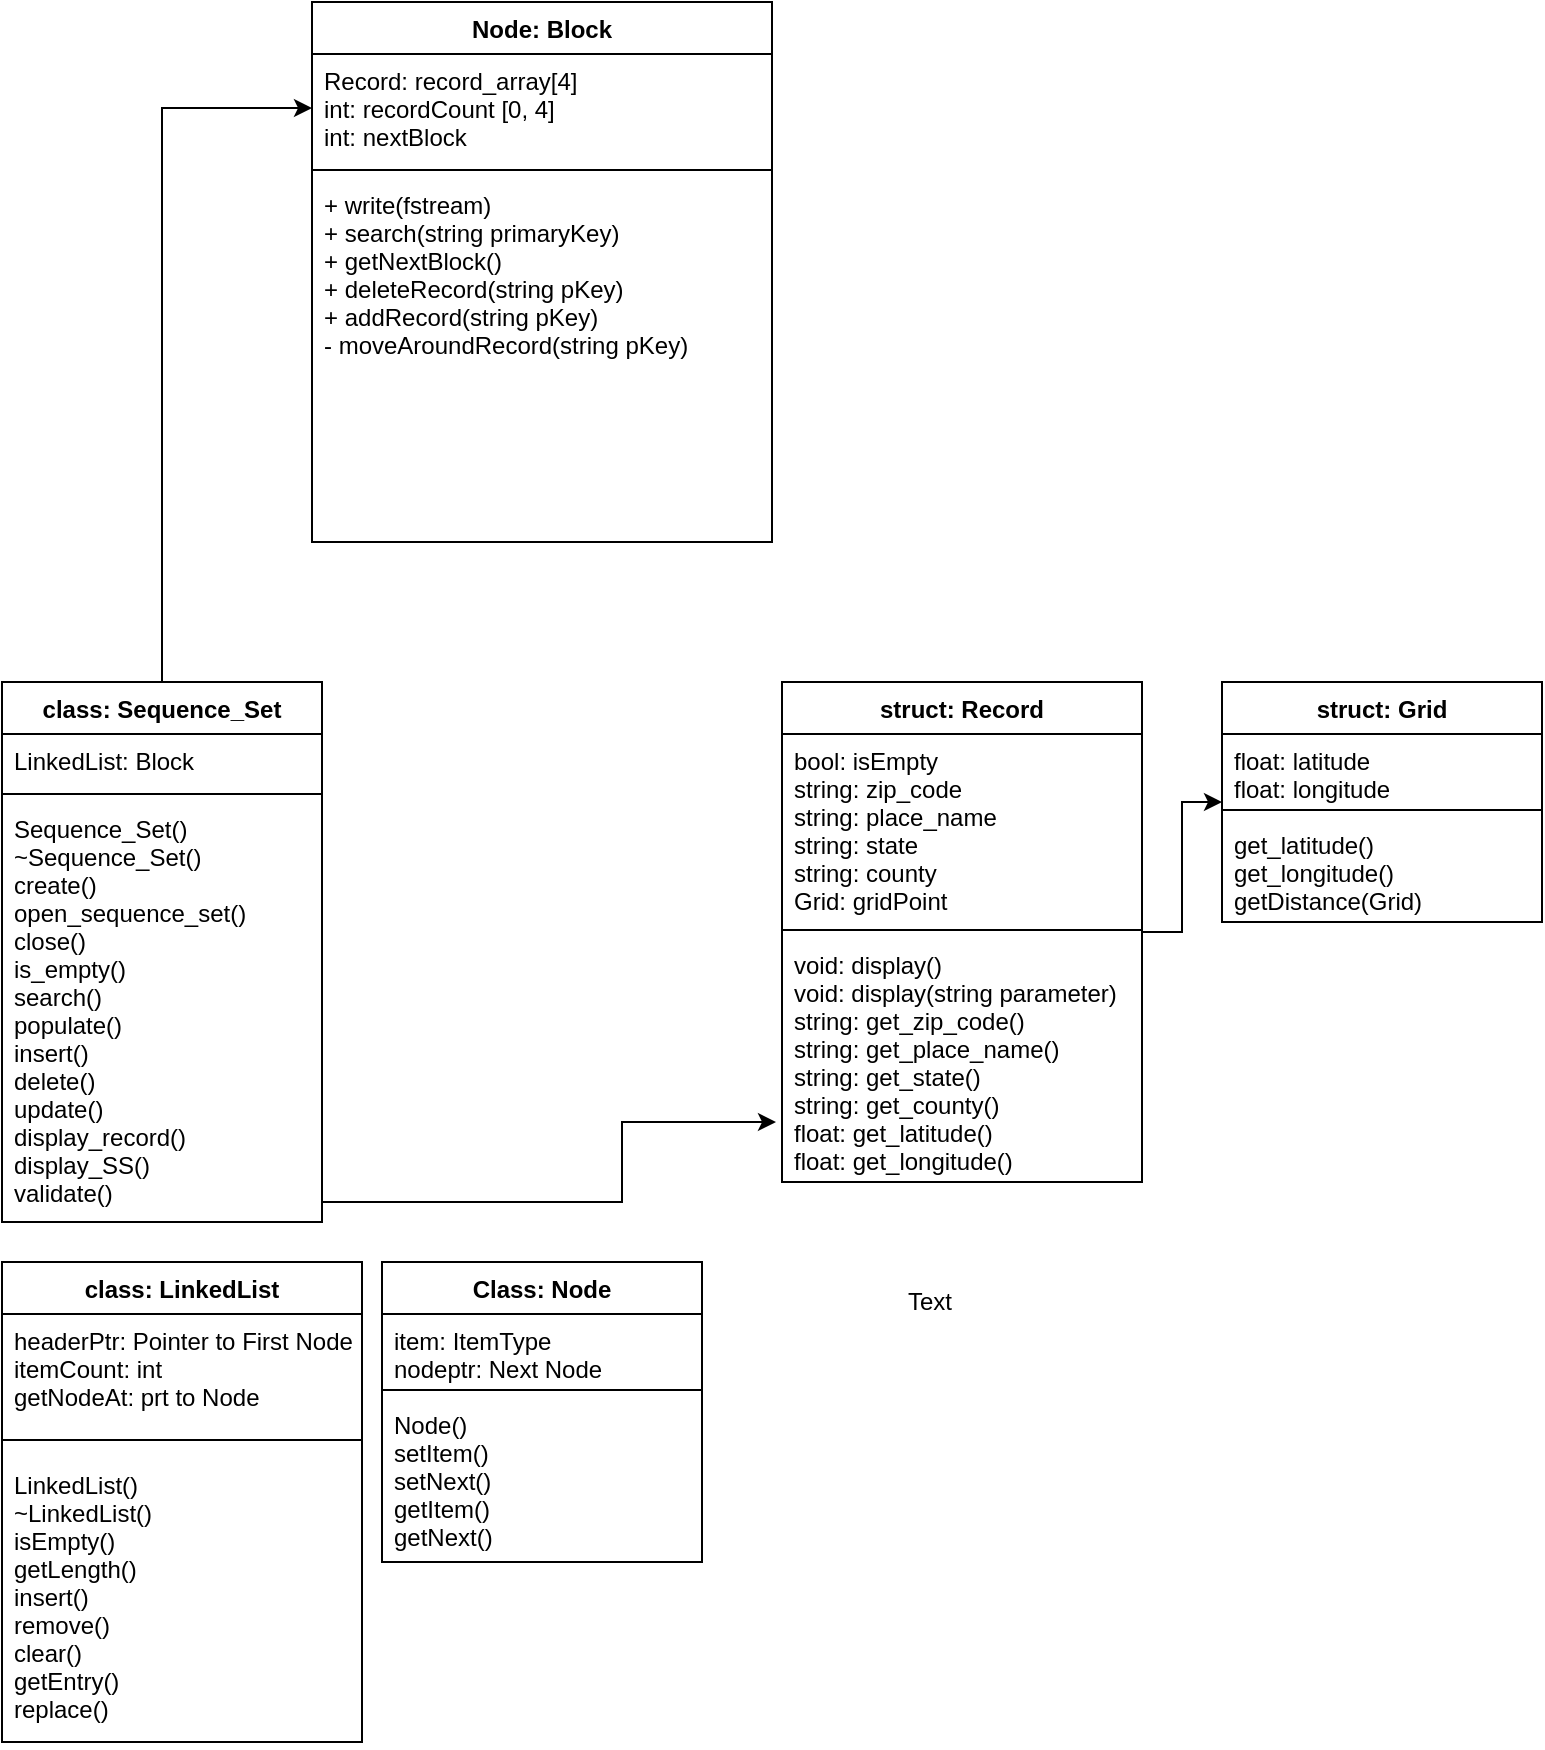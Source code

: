 <mxfile version="12.1.9" type="github" pages="1">
  <diagram id="Ys3HZVprmhT14fWjxTii" name="Page-1">
    <mxGraphModel dx="706" dy="495" grid="1" gridSize="10" guides="1" tooltips="1" connect="1" arrows="1" fold="1" page="1" pageScale="1" pageWidth="850" pageHeight="1100" math="0" shadow="0">
      <root>
        <mxCell id="0"/>
        <mxCell id="1" parent="0"/>
        <mxCell id="Z5_UFI_bqKNKYEiBKsY_-32" value="" style="edgeStyle=orthogonalEdgeStyle;rounded=0;orthogonalLoop=1;jettySize=auto;html=1;entryX=0;entryY=0.5;entryDx=0;entryDy=0;" edge="1" parent="1" source="Z5_UFI_bqKNKYEiBKsY_-33" target="Z5_UFI_bqKNKYEiBKsY_-38">
          <mxGeometry relative="1" as="geometry"/>
        </mxCell>
        <mxCell id="Z5_UFI_bqKNKYEiBKsY_-33" value="class: Sequence_Set" style="swimlane;fontStyle=1;align=center;verticalAlign=top;childLayout=stackLayout;horizontal=1;startSize=26;horizontalStack=0;resizeParent=1;resizeParentMax=0;resizeLast=0;collapsible=1;marginBottom=0;" vertex="1" parent="1">
          <mxGeometry x="70" y="400" width="160" height="270" as="geometry"/>
        </mxCell>
        <mxCell id="Z5_UFI_bqKNKYEiBKsY_-34" value="LinkedList: Block" style="text;strokeColor=none;fillColor=none;align=left;verticalAlign=top;spacingLeft=4;spacingRight=4;overflow=hidden;rotatable=0;points=[[0,0.5],[1,0.5]];portConstraint=eastwest;" vertex="1" parent="Z5_UFI_bqKNKYEiBKsY_-33">
          <mxGeometry y="26" width="160" height="26" as="geometry"/>
        </mxCell>
        <mxCell id="Z5_UFI_bqKNKYEiBKsY_-35" value="" style="line;strokeWidth=1;fillColor=none;align=left;verticalAlign=middle;spacingTop=-1;spacingLeft=3;spacingRight=3;rotatable=0;labelPosition=right;points=[];portConstraint=eastwest;" vertex="1" parent="Z5_UFI_bqKNKYEiBKsY_-33">
          <mxGeometry y="52" width="160" height="8" as="geometry"/>
        </mxCell>
        <mxCell id="Z5_UFI_bqKNKYEiBKsY_-36" value="Sequence_Set()&#xa;~Sequence_Set()&#xa;create()&#xa;open_sequence_set()&#xa;close()&#xa;is_empty()&#xa;search()&#xa;populate()&#xa;insert()&#xa;delete()&#xa;update()&#xa;display_record()&#xa;display_SS()&#xa;validate()" style="text;strokeColor=none;fillColor=none;align=left;verticalAlign=top;spacingLeft=4;spacingRight=4;overflow=hidden;rotatable=0;points=[[0,0.5],[1,0.5]];portConstraint=eastwest;" vertex="1" parent="Z5_UFI_bqKNKYEiBKsY_-33">
          <mxGeometry y="60" width="160" height="210" as="geometry"/>
        </mxCell>
        <mxCell id="Z5_UFI_bqKNKYEiBKsY_-37" value="Node: Block" style="swimlane;fontStyle=1;align=center;verticalAlign=top;childLayout=stackLayout;horizontal=1;startSize=26;horizontalStack=0;resizeParent=1;resizeParentMax=0;resizeLast=0;collapsible=1;marginBottom=0;" vertex="1" parent="1">
          <mxGeometry x="225" y="60" width="230" height="270" as="geometry"/>
        </mxCell>
        <mxCell id="Z5_UFI_bqKNKYEiBKsY_-38" value="Record: record_array[4]&#xa;int: recordCount [0, 4]&#xa;int: nextBlock" style="text;strokeColor=none;fillColor=none;align=left;verticalAlign=top;spacingLeft=4;spacingRight=4;overflow=hidden;rotatable=0;points=[[0,0.5],[1,0.5]];portConstraint=eastwest;" vertex="1" parent="Z5_UFI_bqKNKYEiBKsY_-37">
          <mxGeometry y="26" width="230" height="54" as="geometry"/>
        </mxCell>
        <mxCell id="Z5_UFI_bqKNKYEiBKsY_-39" value="" style="line;strokeWidth=1;fillColor=none;align=left;verticalAlign=middle;spacingTop=-1;spacingLeft=3;spacingRight=3;rotatable=0;labelPosition=right;points=[];portConstraint=eastwest;" vertex="1" parent="Z5_UFI_bqKNKYEiBKsY_-37">
          <mxGeometry y="80" width="230" height="8" as="geometry"/>
        </mxCell>
        <mxCell id="Z5_UFI_bqKNKYEiBKsY_-40" value="+ write(fstream)&#xa;+ search(string primaryKey)&#xa;+ getNextBlock()&#xa;+ deleteRecord(string pKey)&#xa;+ addRecord(string pKey)&#xa;- moveAroundRecord(string pKey)" style="text;strokeColor=none;fillColor=none;align=left;verticalAlign=top;spacingLeft=4;spacingRight=4;overflow=hidden;rotatable=0;points=[[0,0.5],[1,0.5]];portConstraint=eastwest;" vertex="1" parent="Z5_UFI_bqKNKYEiBKsY_-37">
          <mxGeometry y="88" width="230" height="182" as="geometry"/>
        </mxCell>
        <mxCell id="Z5_UFI_bqKNKYEiBKsY_-41" value="" style="edgeStyle=orthogonalEdgeStyle;rounded=0;orthogonalLoop=1;jettySize=auto;html=1;" edge="1" parent="1" source="Z5_UFI_bqKNKYEiBKsY_-42" target="Z5_UFI_bqKNKYEiBKsY_-46">
          <mxGeometry relative="1" as="geometry"/>
        </mxCell>
        <mxCell id="Z5_UFI_bqKNKYEiBKsY_-42" value="struct: Record" style="swimlane;fontStyle=1;align=center;verticalAlign=top;childLayout=stackLayout;horizontal=1;startSize=26;horizontalStack=0;resizeParent=1;resizeParentMax=0;resizeLast=0;collapsible=1;marginBottom=0;" vertex="1" parent="1">
          <mxGeometry x="460" y="400" width="180" height="250" as="geometry"/>
        </mxCell>
        <mxCell id="Z5_UFI_bqKNKYEiBKsY_-43" value="bool: isEmpty&#xa;string: zip_code&#xa;string: place_name&#xa;string: state&#xa;string: county&#xa;Grid: gridPoint&#xa;" style="text;strokeColor=none;fillColor=none;align=left;verticalAlign=top;spacingLeft=4;spacingRight=4;overflow=hidden;rotatable=0;points=[[0,0.5],[1,0.5]];portConstraint=eastwest;" vertex="1" parent="Z5_UFI_bqKNKYEiBKsY_-42">
          <mxGeometry y="26" width="180" height="94" as="geometry"/>
        </mxCell>
        <mxCell id="Z5_UFI_bqKNKYEiBKsY_-44" value="" style="line;strokeWidth=1;fillColor=none;align=left;verticalAlign=middle;spacingTop=-1;spacingLeft=3;spacingRight=3;rotatable=0;labelPosition=right;points=[];portConstraint=eastwest;" vertex="1" parent="Z5_UFI_bqKNKYEiBKsY_-42">
          <mxGeometry y="120" width="180" height="8" as="geometry"/>
        </mxCell>
        <mxCell id="Z5_UFI_bqKNKYEiBKsY_-45" value="void: display()&#xa;void: display(string parameter)&#xa;string: get_zip_code()&#xa;string: get_place_name()&#xa;string: get_state()&#xa;string: get_county()&#xa;float: get_latitude()&#xa;float: get_longitude()" style="text;strokeColor=none;fillColor=none;align=left;verticalAlign=top;spacingLeft=4;spacingRight=4;overflow=hidden;rotatable=0;points=[[0,0.5],[1,0.5]];portConstraint=eastwest;" vertex="1" parent="Z5_UFI_bqKNKYEiBKsY_-42">
          <mxGeometry y="128" width="180" height="122" as="geometry"/>
        </mxCell>
        <mxCell id="Z5_UFI_bqKNKYEiBKsY_-46" value="struct: Grid" style="swimlane;fontStyle=1;align=center;verticalAlign=top;childLayout=stackLayout;horizontal=1;startSize=26;horizontalStack=0;resizeParent=1;resizeParentMax=0;resizeLast=0;collapsible=1;marginBottom=0;" vertex="1" parent="1">
          <mxGeometry x="680" y="400" width="160" height="120" as="geometry"/>
        </mxCell>
        <mxCell id="Z5_UFI_bqKNKYEiBKsY_-47" value="float: latitude&#xa;float: longitude&#xa;" style="text;strokeColor=none;fillColor=none;align=left;verticalAlign=top;spacingLeft=4;spacingRight=4;overflow=hidden;rotatable=0;points=[[0,0.5],[1,0.5]];portConstraint=eastwest;" vertex="1" parent="Z5_UFI_bqKNKYEiBKsY_-46">
          <mxGeometry y="26" width="160" height="34" as="geometry"/>
        </mxCell>
        <mxCell id="Z5_UFI_bqKNKYEiBKsY_-48" value="" style="line;strokeWidth=1;fillColor=none;align=left;verticalAlign=middle;spacingTop=-1;spacingLeft=3;spacingRight=3;rotatable=0;labelPosition=right;points=[];portConstraint=eastwest;" vertex="1" parent="Z5_UFI_bqKNKYEiBKsY_-46">
          <mxGeometry y="60" width="160" height="8" as="geometry"/>
        </mxCell>
        <mxCell id="Z5_UFI_bqKNKYEiBKsY_-49" value="get_latitude()&#xa;get_longitude()&#xa;getDistance(Grid)" style="text;strokeColor=none;fillColor=none;align=left;verticalAlign=top;spacingLeft=4;spacingRight=4;overflow=hidden;rotatable=0;points=[[0,0.5],[1,0.5]];portConstraint=eastwest;" vertex="1" parent="Z5_UFI_bqKNKYEiBKsY_-46">
          <mxGeometry y="68" width="160" height="52" as="geometry"/>
        </mxCell>
        <mxCell id="Z5_UFI_bqKNKYEiBKsY_-50" value="class: LinkedList" style="swimlane;fontStyle=1;align=center;verticalAlign=top;childLayout=stackLayout;horizontal=1;startSize=26;horizontalStack=0;resizeParent=1;resizeParentMax=0;resizeLast=0;collapsible=1;marginBottom=0;" vertex="1" parent="1">
          <mxGeometry x="70" y="690" width="180" height="240" as="geometry"/>
        </mxCell>
        <mxCell id="Z5_UFI_bqKNKYEiBKsY_-51" value="headerPtr: Pointer to First Node&#xa;itemCount: int&#xa;getNodeAt: prt to Node&#xa;" style="text;strokeColor=none;fillColor=none;align=left;verticalAlign=top;spacingLeft=4;spacingRight=4;overflow=hidden;rotatable=0;points=[[0,0.5],[1,0.5]];portConstraint=eastwest;" vertex="1" parent="Z5_UFI_bqKNKYEiBKsY_-50">
          <mxGeometry y="26" width="180" height="54" as="geometry"/>
        </mxCell>
        <mxCell id="Z5_UFI_bqKNKYEiBKsY_-52" value="" style="line;strokeWidth=1;fillColor=none;align=left;verticalAlign=middle;spacingTop=-1;spacingLeft=3;spacingRight=3;rotatable=0;labelPosition=right;points=[];portConstraint=eastwest;" vertex="1" parent="Z5_UFI_bqKNKYEiBKsY_-50">
          <mxGeometry y="80" width="180" height="18" as="geometry"/>
        </mxCell>
        <mxCell id="Z5_UFI_bqKNKYEiBKsY_-53" value="LinkedList()&#xa;~LinkedList()&#xa;isEmpty()&#xa;getLength()&#xa;insert()&#xa;remove()&#xa;clear()&#xa;getEntry()&#xa;replace()" style="text;strokeColor=none;fillColor=none;align=left;verticalAlign=top;spacingLeft=4;spacingRight=4;overflow=hidden;rotatable=0;points=[[0,0.5],[1,0.5]];portConstraint=eastwest;" vertex="1" parent="Z5_UFI_bqKNKYEiBKsY_-50">
          <mxGeometry y="98" width="180" height="142" as="geometry"/>
        </mxCell>
        <mxCell id="Z5_UFI_bqKNKYEiBKsY_-54" value="Class: Node" style="swimlane;fontStyle=1;align=center;verticalAlign=top;childLayout=stackLayout;horizontal=1;startSize=26;horizontalStack=0;resizeParent=1;resizeParentMax=0;resizeLast=0;collapsible=1;marginBottom=0;" vertex="1" parent="1">
          <mxGeometry x="260" y="690" width="160" height="150" as="geometry"/>
        </mxCell>
        <mxCell id="Z5_UFI_bqKNKYEiBKsY_-55" value="item: ItemType&#xa;nodeptr: Next Node" style="text;strokeColor=none;fillColor=none;align=left;verticalAlign=top;spacingLeft=4;spacingRight=4;overflow=hidden;rotatable=0;points=[[0,0.5],[1,0.5]];portConstraint=eastwest;" vertex="1" parent="Z5_UFI_bqKNKYEiBKsY_-54">
          <mxGeometry y="26" width="160" height="34" as="geometry"/>
        </mxCell>
        <mxCell id="Z5_UFI_bqKNKYEiBKsY_-56" value="" style="line;strokeWidth=1;fillColor=none;align=left;verticalAlign=middle;spacingTop=-1;spacingLeft=3;spacingRight=3;rotatable=0;labelPosition=right;points=[];portConstraint=eastwest;" vertex="1" parent="Z5_UFI_bqKNKYEiBKsY_-54">
          <mxGeometry y="60" width="160" height="8" as="geometry"/>
        </mxCell>
        <mxCell id="Z5_UFI_bqKNKYEiBKsY_-57" value="Node()&#xa;setItem()&#xa;setNext()&#xa;getItem()&#xa;getNext()" style="text;strokeColor=none;fillColor=none;align=left;verticalAlign=top;spacingLeft=4;spacingRight=4;overflow=hidden;rotatable=0;points=[[0,0.5],[1,0.5]];portConstraint=eastwest;" vertex="1" parent="Z5_UFI_bqKNKYEiBKsY_-54">
          <mxGeometry y="68" width="160" height="82" as="geometry"/>
        </mxCell>
        <mxCell id="Z5_UFI_bqKNKYEiBKsY_-58" style="edgeStyle=orthogonalEdgeStyle;rounded=0;orthogonalLoop=1;jettySize=auto;html=1;" edge="1" parent="1">
          <mxGeometry relative="1" as="geometry">
            <mxPoint x="230" y="660" as="sourcePoint"/>
            <mxPoint x="457" y="620" as="targetPoint"/>
            <Array as="points">
              <mxPoint x="380" y="660"/>
              <mxPoint x="380" y="620"/>
            </Array>
          </mxGeometry>
        </mxCell>
        <mxCell id="Z5_UFI_bqKNKYEiBKsY_-59" value="Text" style="text;html=1;resizable=0;points=[];autosize=1;align=left;verticalAlign=top;spacingTop=-4;" vertex="1" parent="1">
          <mxGeometry x="521" y="700" width="40" height="20" as="geometry"/>
        </mxCell>
      </root>
    </mxGraphModel>
  </diagram>
</mxfile>
